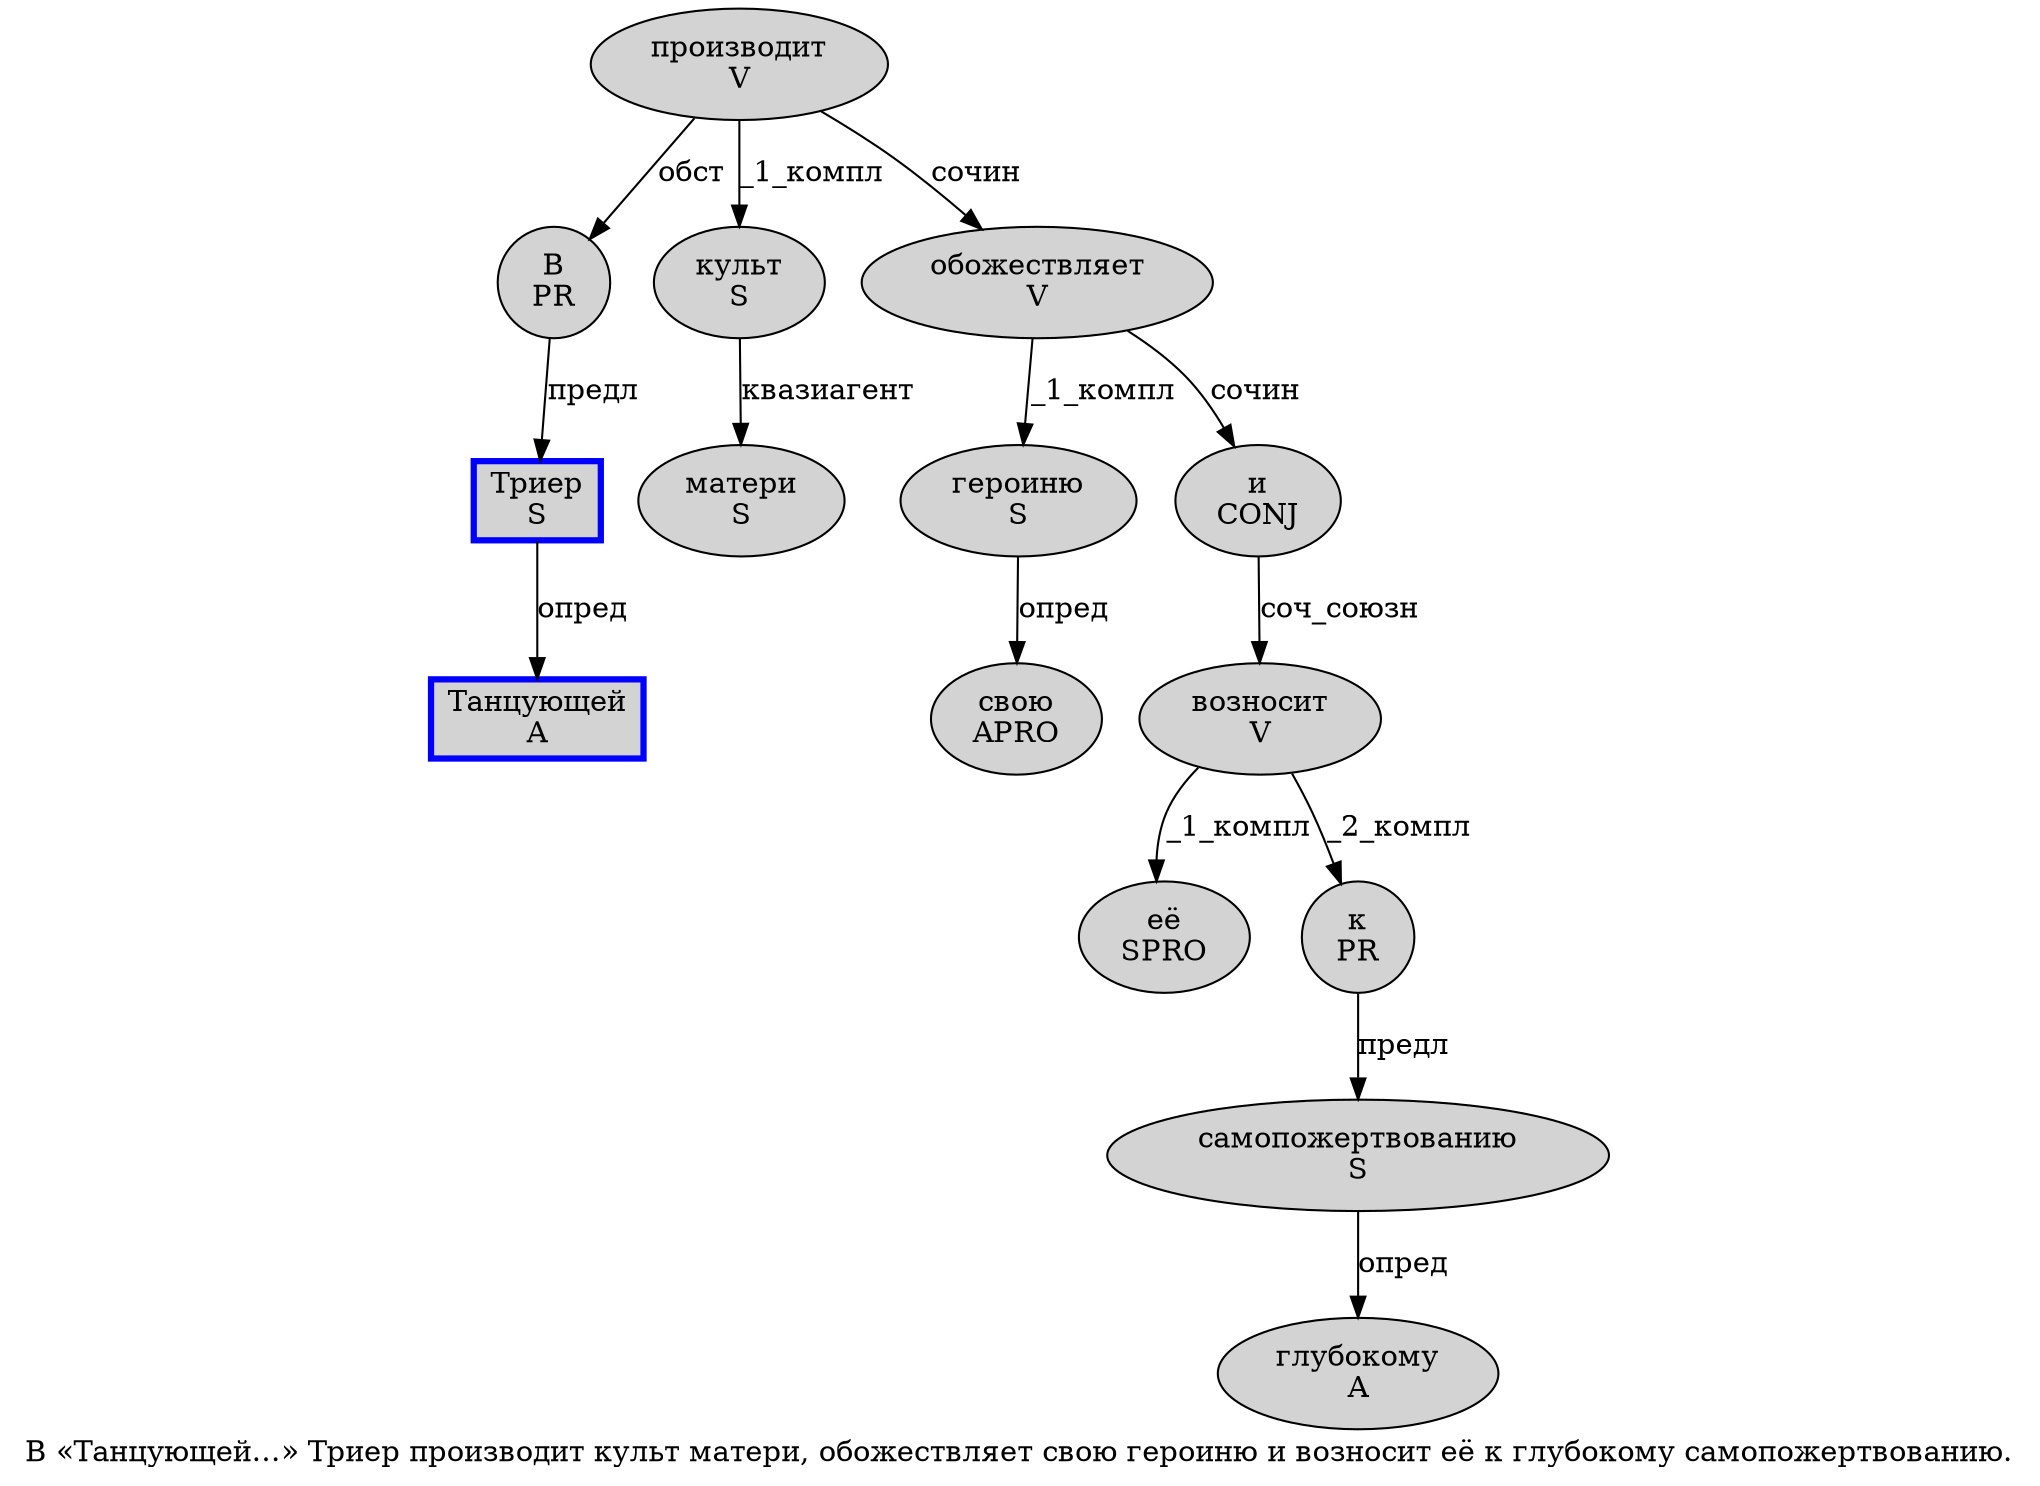 digraph SENTENCE_267 {
	graph [label="В «Танцующей…» Триер производит культ матери, обожествляет свою героиню и возносит её к глубокому самопожертвованию."]
	node [style=filled]
		0 [label="В
PR" color="" fillcolor=lightgray penwidth=1 shape=ellipse]
		2 [label="Танцующей
A" color=blue fillcolor=lightgray penwidth=3 shape=box]
		5 [label="Триер
S" color=blue fillcolor=lightgray penwidth=3 shape=box]
		6 [label="производит
V" color="" fillcolor=lightgray penwidth=1 shape=ellipse]
		7 [label="культ
S" color="" fillcolor=lightgray penwidth=1 shape=ellipse]
		8 [label="матери
S" color="" fillcolor=lightgray penwidth=1 shape=ellipse]
		10 [label="обожествляет
V" color="" fillcolor=lightgray penwidth=1 shape=ellipse]
		11 [label="свою
APRO" color="" fillcolor=lightgray penwidth=1 shape=ellipse]
		12 [label="героиню
S" color="" fillcolor=lightgray penwidth=1 shape=ellipse]
		13 [label="и
CONJ" color="" fillcolor=lightgray penwidth=1 shape=ellipse]
		14 [label="возносит
V" color="" fillcolor=lightgray penwidth=1 shape=ellipse]
		15 [label="её
SPRO" color="" fillcolor=lightgray penwidth=1 shape=ellipse]
		16 [label="к
PR" color="" fillcolor=lightgray penwidth=1 shape=ellipse]
		17 [label="глубокому
A" color="" fillcolor=lightgray penwidth=1 shape=ellipse]
		18 [label="самопожертвованию
S" color="" fillcolor=lightgray penwidth=1 shape=ellipse]
			7 -> 8 [label="квазиагент"]
			18 -> 17 [label="опред"]
			5 -> 2 [label="опред"]
			12 -> 11 [label="опред"]
			13 -> 14 [label="соч_союзн"]
			14 -> 15 [label="_1_компл"]
			14 -> 16 [label="_2_компл"]
			10 -> 12 [label="_1_компл"]
			10 -> 13 [label="сочин"]
			6 -> 0 [label="обст"]
			6 -> 7 [label="_1_компл"]
			6 -> 10 [label="сочин"]
			16 -> 18 [label="предл"]
			0 -> 5 [label="предл"]
}